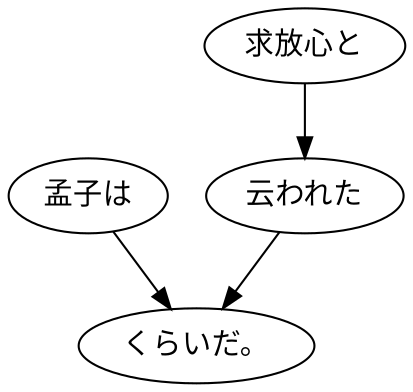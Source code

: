 digraph graph5978 {
	node0 [label="孟子は"];
	node1 [label="求放心と"];
	node2 [label="云われた"];
	node3 [label="くらいだ。"];
	node0 -> node3;
	node1 -> node2;
	node2 -> node3;
}
